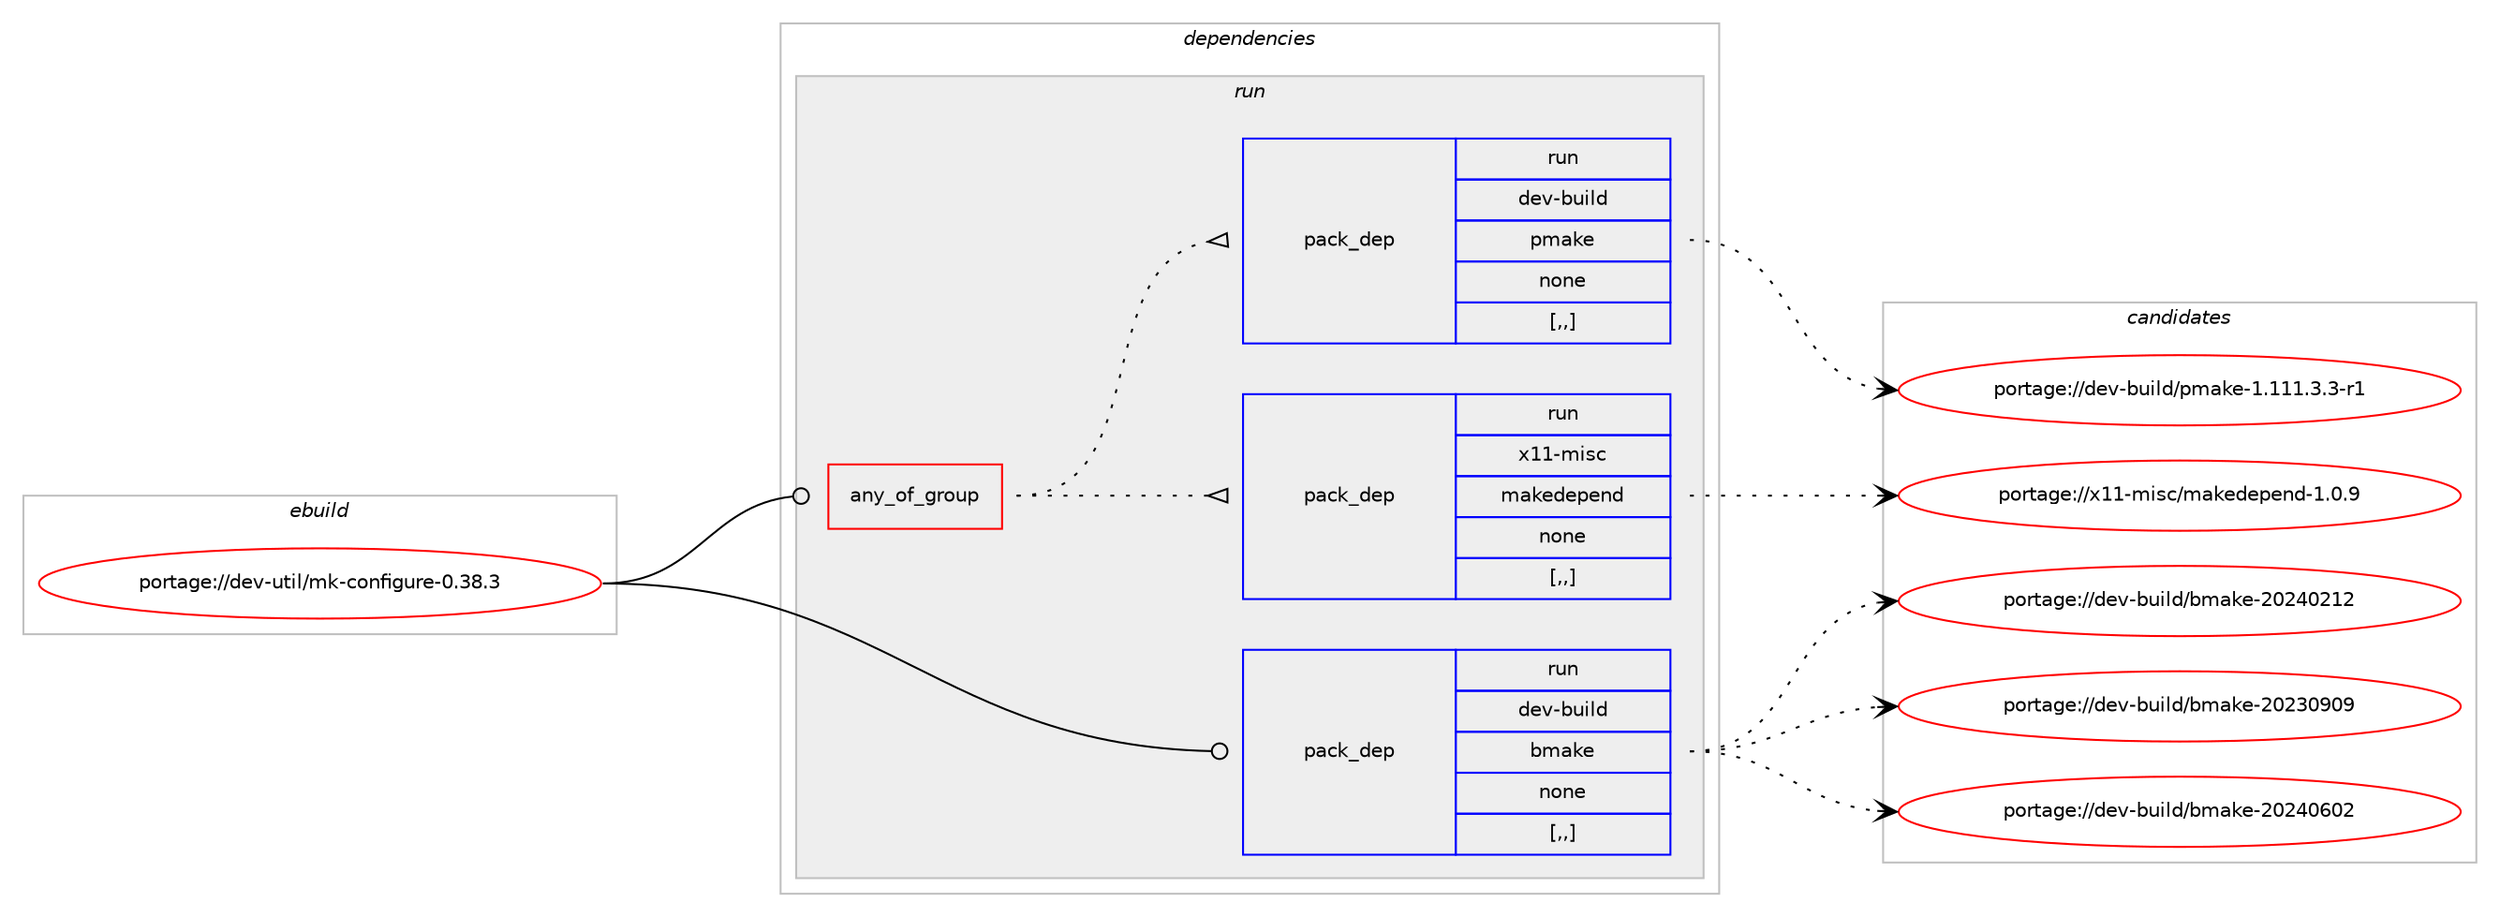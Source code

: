 digraph prolog {

# *************
# Graph options
# *************

newrank=true;
concentrate=true;
compound=true;
graph [rankdir=LR,fontname=Helvetica,fontsize=10,ranksep=1.5];#, ranksep=2.5, nodesep=0.2];
edge  [arrowhead=vee];
node  [fontname=Helvetica,fontsize=10];

# **********
# The ebuild
# **********

subgraph cluster_leftcol {
color=gray;
label=<<i>ebuild</i>>;
id [label="portage://dev-util/mk-configure-0.38.3", color=red, width=4, href="../dev-util/mk-configure-0.38.3.svg"];
}

# ****************
# The dependencies
# ****************

subgraph cluster_midcol {
color=gray;
label=<<i>dependencies</i>>;
subgraph cluster_compile {
fillcolor="#eeeeee";
style=filled;
label=<<i>compile</i>>;
}
subgraph cluster_compileandrun {
fillcolor="#eeeeee";
style=filled;
label=<<i>compile and run</i>>;
}
subgraph cluster_run {
fillcolor="#eeeeee";
style=filled;
label=<<i>run</i>>;
subgraph any1291 {
dependency217691 [label=<<TABLE BORDER="0" CELLBORDER="1" CELLSPACING="0" CELLPADDING="4"><TR><TD CELLPADDING="10">any_of_group</TD></TR></TABLE>>, shape=none, color=red];subgraph pack154980 {
dependency217692 [label=<<TABLE BORDER="0" CELLBORDER="1" CELLSPACING="0" CELLPADDING="4" WIDTH="220"><TR><TD ROWSPAN="6" CELLPADDING="30">pack_dep</TD></TR><TR><TD WIDTH="110">run</TD></TR><TR><TD>x11-misc</TD></TR><TR><TD>makedepend</TD></TR><TR><TD>none</TD></TR><TR><TD>[,,]</TD></TR></TABLE>>, shape=none, color=blue];
}
dependency217691:e -> dependency217692:w [weight=20,style="dotted",arrowhead="oinv"];
subgraph pack154981 {
dependency217693 [label=<<TABLE BORDER="0" CELLBORDER="1" CELLSPACING="0" CELLPADDING="4" WIDTH="220"><TR><TD ROWSPAN="6" CELLPADDING="30">pack_dep</TD></TR><TR><TD WIDTH="110">run</TD></TR><TR><TD>dev-build</TD></TR><TR><TD>pmake</TD></TR><TR><TD>none</TD></TR><TR><TD>[,,]</TD></TR></TABLE>>, shape=none, color=blue];
}
dependency217691:e -> dependency217693:w [weight=20,style="dotted",arrowhead="oinv"];
}
id:e -> dependency217691:w [weight=20,style="solid",arrowhead="odot"];
subgraph pack154982 {
dependency217694 [label=<<TABLE BORDER="0" CELLBORDER="1" CELLSPACING="0" CELLPADDING="4" WIDTH="220"><TR><TD ROWSPAN="6" CELLPADDING="30">pack_dep</TD></TR><TR><TD WIDTH="110">run</TD></TR><TR><TD>dev-build</TD></TR><TR><TD>bmake</TD></TR><TR><TD>none</TD></TR><TR><TD>[,,]</TD></TR></TABLE>>, shape=none, color=blue];
}
id:e -> dependency217694:w [weight=20,style="solid",arrowhead="odot"];
}
}

# **************
# The candidates
# **************

subgraph cluster_choices {
rank=same;
color=gray;
label=<<i>candidates</i>>;

subgraph choice154980 {
color=black;
nodesep=1;
choice120494945109105115994710997107101100101112101110100454946484657 [label="portage://x11-misc/makedepend-1.0.9", color=red, width=4,href="../x11-misc/makedepend-1.0.9.svg"];
dependency217692:e -> choice120494945109105115994710997107101100101112101110100454946484657:w [style=dotted,weight="100"];
}
subgraph choice154981 {
color=black;
nodesep=1;
choice10010111845981171051081004711210997107101454946494949465146514511449 [label="portage://dev-build/pmake-1.111.3.3-r1", color=red, width=4,href="../dev-build/pmake-1.111.3.3-r1.svg"];
dependency217693:e -> choice10010111845981171051081004711210997107101454946494949465146514511449:w [style=dotted,weight="100"];
}
subgraph choice154982 {
color=black;
nodesep=1;
choice1001011184598117105108100479810997107101455048505248544850 [label="portage://dev-build/bmake-20240602", color=red, width=4,href="../dev-build/bmake-20240602.svg"];
choice1001011184598117105108100479810997107101455048505248504950 [label="portage://dev-build/bmake-20240212", color=red, width=4,href="../dev-build/bmake-20240212.svg"];
choice1001011184598117105108100479810997107101455048505148574857 [label="portage://dev-build/bmake-20230909", color=red, width=4,href="../dev-build/bmake-20230909.svg"];
dependency217694:e -> choice1001011184598117105108100479810997107101455048505248544850:w [style=dotted,weight="100"];
dependency217694:e -> choice1001011184598117105108100479810997107101455048505248504950:w [style=dotted,weight="100"];
dependency217694:e -> choice1001011184598117105108100479810997107101455048505148574857:w [style=dotted,weight="100"];
}
}

}
